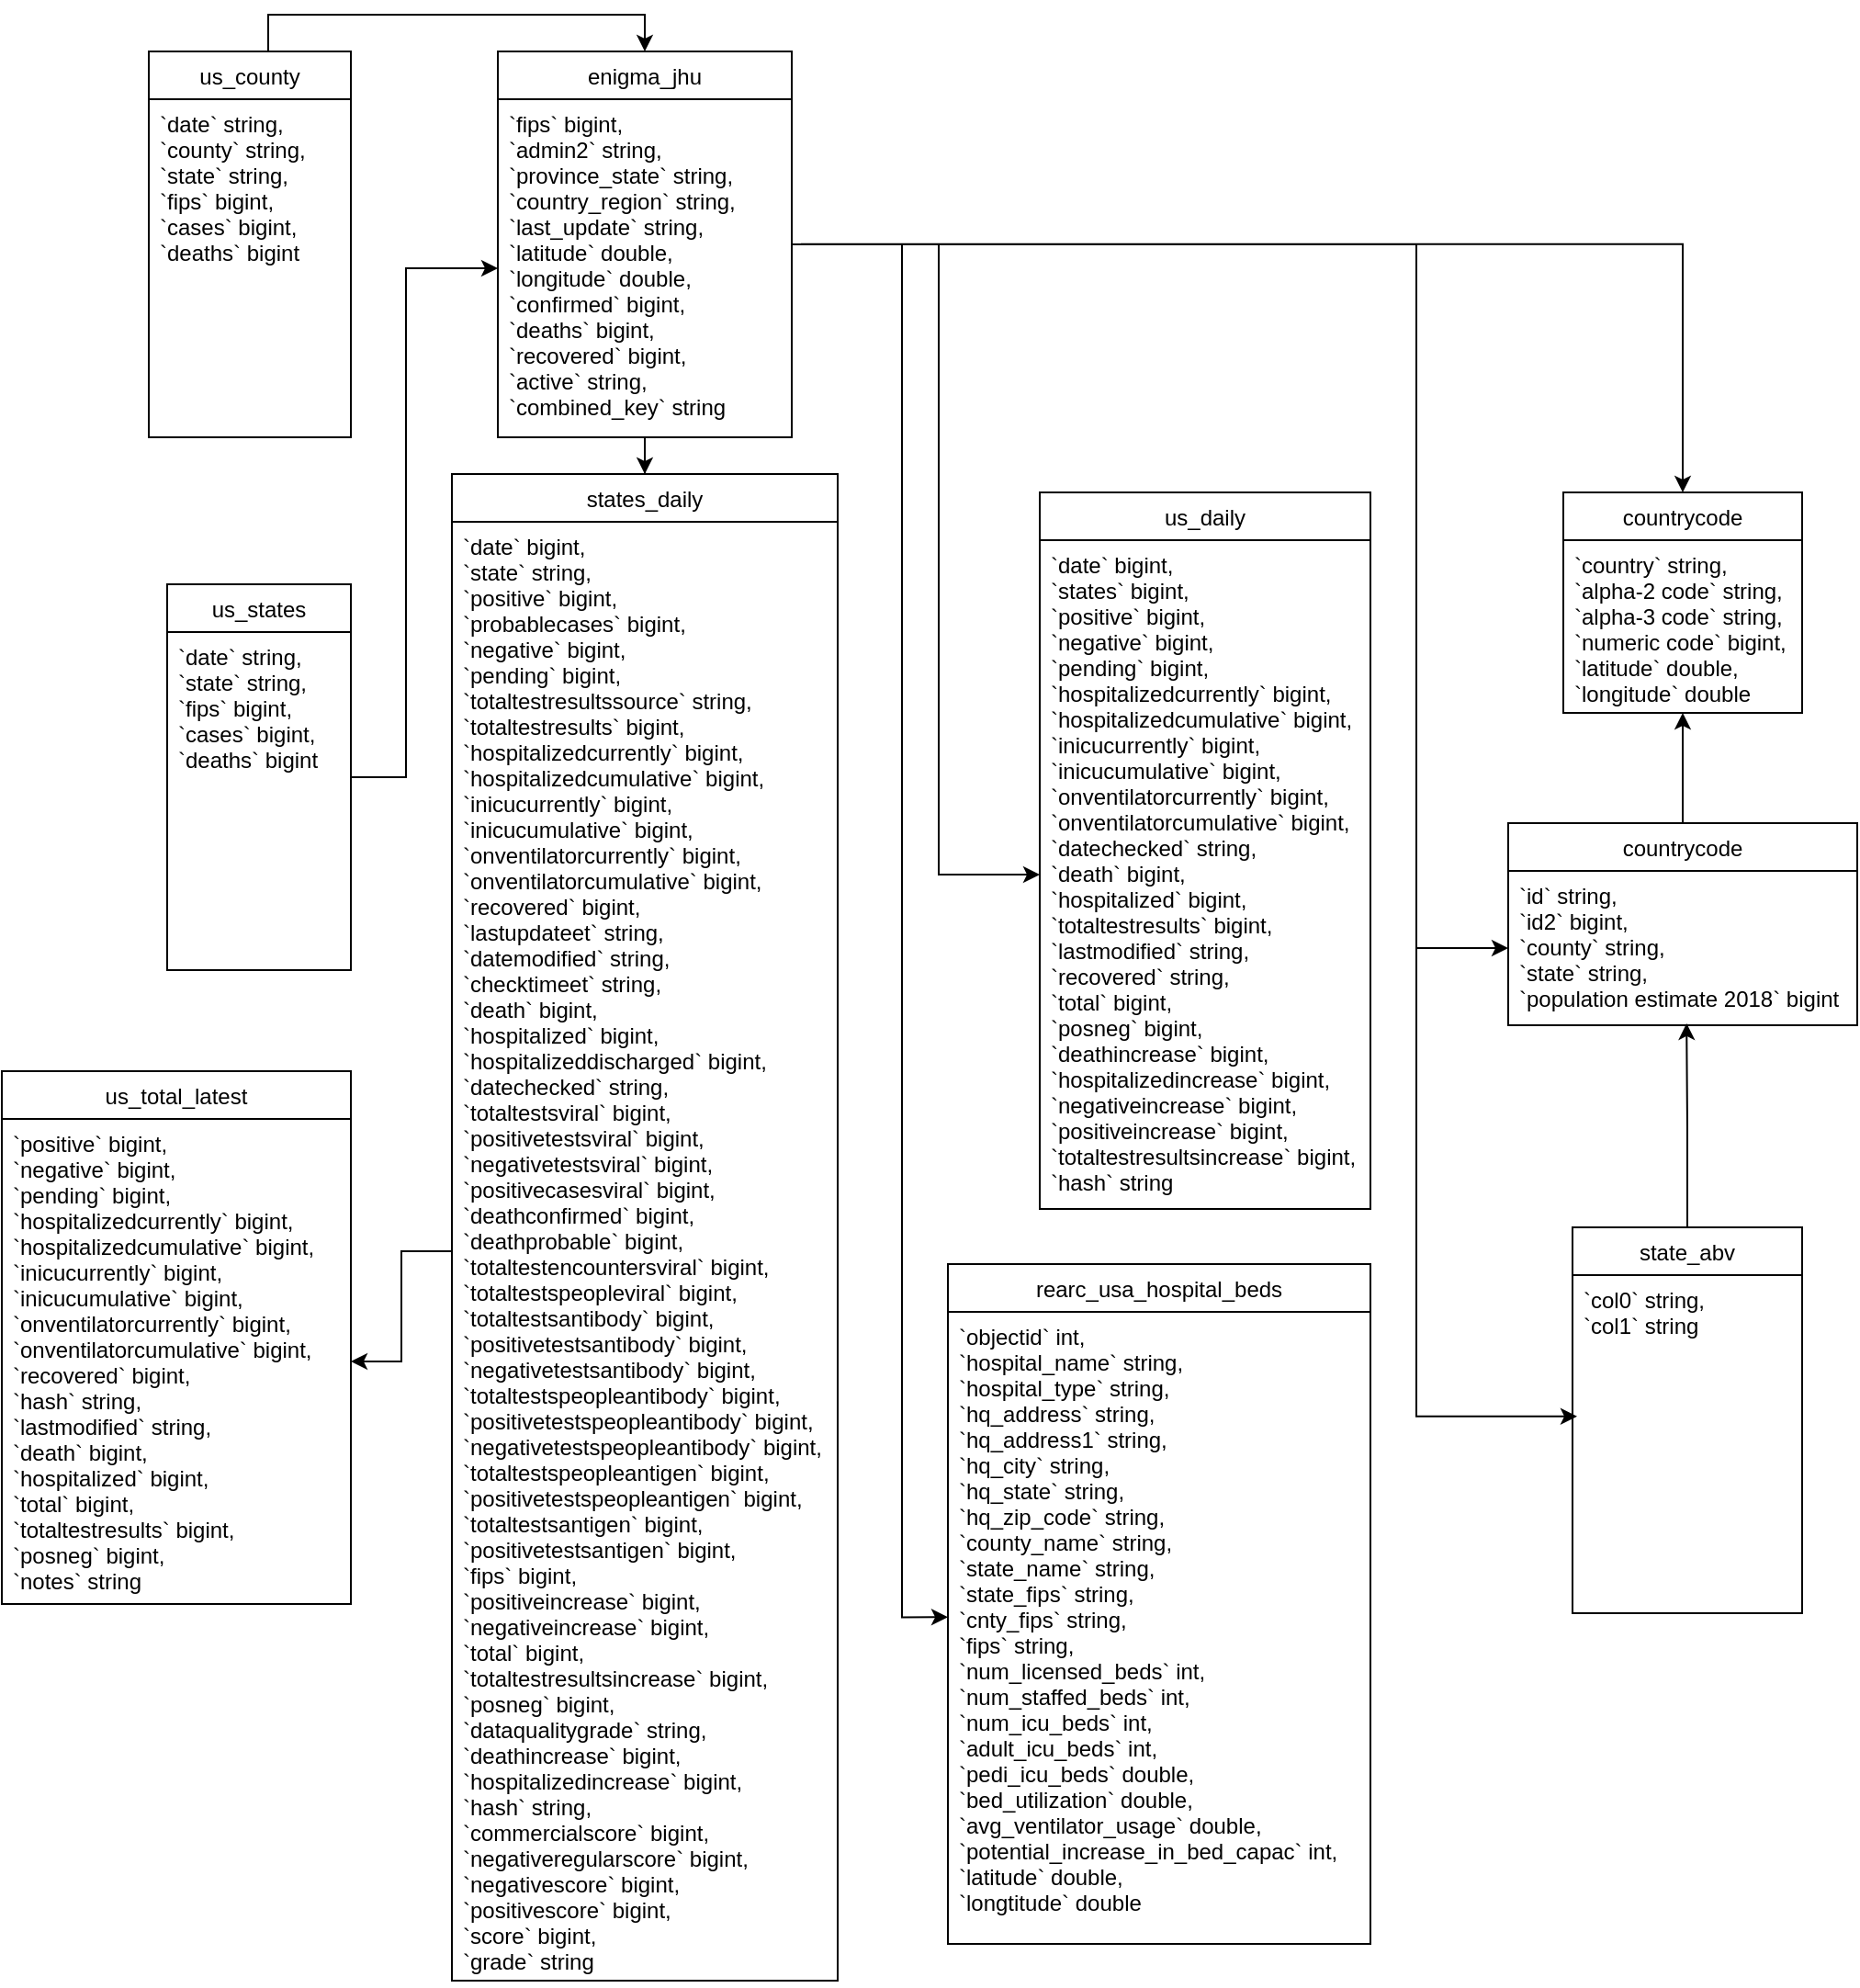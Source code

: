 <mxfile version="20.6.2" type="device"><diagram id="BjGFNOHSr_rxeLEhCEKQ" name="Page-1"><mxGraphModel dx="2374" dy="1089" grid="1" gridSize="10" guides="1" tooltips="1" connect="1" arrows="1" fold="1" page="1" pageScale="1" pageWidth="1654" pageHeight="1169" math="0" shadow="0"><root><mxCell id="0"/><mxCell id="1" parent="0"/><mxCell id="6HbcItNXd940tnf-YmeH-55" style="edgeStyle=orthogonalEdgeStyle;rounded=0;orthogonalLoop=1;jettySize=auto;html=1;entryX=0.5;entryY=0;entryDx=0;entryDy=0;" edge="1" parent="1" source="6HbcItNXd940tnf-YmeH-1" target="6HbcItNXd940tnf-YmeH-43"><mxGeometry relative="1" as="geometry"/></mxCell><mxCell id="6HbcItNXd940tnf-YmeH-58" style="edgeStyle=orthogonalEdgeStyle;rounded=0;orthogonalLoop=1;jettySize=auto;html=1;entryX=0;entryY=0.5;entryDx=0;entryDy=0;" edge="1" parent="1" source="6HbcItNXd940tnf-YmeH-1" target="6HbcItNXd940tnf-YmeH-48"><mxGeometry relative="1" as="geometry"><Array as="points"><mxPoint x="530" y="140"/><mxPoint x="530" y="483"/></Array></mxGeometry></mxCell><mxCell id="6HbcItNXd940tnf-YmeH-62" style="edgeStyle=orthogonalEdgeStyle;rounded=0;orthogonalLoop=1;jettySize=auto;html=1;entryX=0.5;entryY=0;entryDx=0;entryDy=0;exitX=1.031;exitY=0.429;exitDx=0;exitDy=0;exitPerimeter=0;" edge="1" parent="1" source="6HbcItNXd940tnf-YmeH-2" target="6HbcItNXd940tnf-YmeH-32"><mxGeometry relative="1" as="geometry"><Array as="points"><mxPoint x="935" y="140"/></Array></mxGeometry></mxCell><mxCell id="6HbcItNXd940tnf-YmeH-65" style="edgeStyle=orthogonalEdgeStyle;rounded=0;orthogonalLoop=1;jettySize=auto;html=1;entryX=0;entryY=0.5;entryDx=0;entryDy=0;" edge="1" parent="1" source="6HbcItNXd940tnf-YmeH-1" target="6HbcItNXd940tnf-YmeH-35"><mxGeometry relative="1" as="geometry"><Array as="points"><mxPoint x="790" y="140"/><mxPoint x="790" y="523"/></Array></mxGeometry></mxCell><mxCell id="6HbcItNXd940tnf-YmeH-66" style="edgeStyle=orthogonalEdgeStyle;rounded=0;orthogonalLoop=1;jettySize=auto;html=1;entryX=0.02;entryY=0.418;entryDx=0;entryDy=0;entryPerimeter=0;" edge="1" parent="1" source="6HbcItNXd940tnf-YmeH-1" target="6HbcItNXd940tnf-YmeH-42"><mxGeometry relative="1" as="geometry"><Array as="points"><mxPoint x="790" y="140"/><mxPoint x="790" y="778"/></Array></mxGeometry></mxCell><mxCell id="6HbcItNXd940tnf-YmeH-67" style="edgeStyle=orthogonalEdgeStyle;rounded=0;orthogonalLoop=1;jettySize=auto;html=1;entryX=0;entryY=0.483;entryDx=0;entryDy=0;entryPerimeter=0;" edge="1" parent="1" source="6HbcItNXd940tnf-YmeH-1" target="6HbcItNXd940tnf-YmeH-39"><mxGeometry relative="1" as="geometry"><Array as="points"><mxPoint x="510" y="140"/><mxPoint x="510" y="887"/></Array></mxGeometry></mxCell><mxCell id="6HbcItNXd940tnf-YmeH-1" value="enigma_jhu" style="swimlane;fontStyle=0;childLayout=stackLayout;horizontal=1;startSize=26;fillColor=none;horizontalStack=0;resizeParent=1;resizeParentMax=0;resizeLast=0;collapsible=1;marginBottom=0;" vertex="1" parent="1"><mxGeometry x="290" y="35" width="160" height="210" as="geometry"/></mxCell><mxCell id="6HbcItNXd940tnf-YmeH-2" value="`fips` bigint, &#10;  `admin2` string, &#10;  `province_state` string, &#10;  `country_region` string, &#10;  `last_update` string, &#10;  `latitude` double, &#10;  `longitude` double, &#10;  `confirmed` bigint, &#10;  `deaths` bigint, &#10;  `recovered` bigint, &#10;  `active` string, &#10;  `combined_key` string" style="text;strokeColor=none;fillColor=none;align=left;verticalAlign=top;spacingLeft=4;spacingRight=4;overflow=hidden;rotatable=0;points=[[0,0.5],[1,0.5]];portConstraint=eastwest;" vertex="1" parent="6HbcItNXd940tnf-YmeH-1"><mxGeometry y="26" width="160" height="184" as="geometry"/></mxCell><mxCell id="6HbcItNXd940tnf-YmeH-32" value="countrycode" style="swimlane;fontStyle=0;childLayout=stackLayout;horizontal=1;startSize=26;fillColor=none;horizontalStack=0;resizeParent=1;resizeParentMax=0;resizeLast=0;collapsible=1;marginBottom=0;" vertex="1" parent="1"><mxGeometry x="870" y="275" width="130" height="120" as="geometry"/></mxCell><mxCell id="6HbcItNXd940tnf-YmeH-33" value="`country` string, &#10;  `alpha-2 code` string, &#10;  `alpha-3 code` string, &#10;  `numeric code` bigint, &#10;  `latitude` double, &#10;  `longitude` double" style="text;strokeColor=none;fillColor=none;align=left;verticalAlign=top;spacingLeft=4;spacingRight=4;overflow=hidden;rotatable=0;points=[[0,0.5],[1,0.5]];portConstraint=eastwest;" vertex="1" parent="6HbcItNXd940tnf-YmeH-32"><mxGeometry y="26" width="130" height="94" as="geometry"/></mxCell><mxCell id="6HbcItNXd940tnf-YmeH-63" style="edgeStyle=orthogonalEdgeStyle;rounded=0;orthogonalLoop=1;jettySize=auto;html=1;entryX=0.5;entryY=1;entryDx=0;entryDy=0;entryPerimeter=0;" edge="1" parent="1" source="6HbcItNXd940tnf-YmeH-34" target="6HbcItNXd940tnf-YmeH-33"><mxGeometry relative="1" as="geometry"/></mxCell><mxCell id="6HbcItNXd940tnf-YmeH-34" value="countrycode" style="swimlane;fontStyle=0;childLayout=stackLayout;horizontal=1;startSize=26;fillColor=none;horizontalStack=0;resizeParent=1;resizeParentMax=0;resizeLast=0;collapsible=1;marginBottom=0;" vertex="1" parent="1"><mxGeometry x="840" y="455" width="190" height="110" as="geometry"/></mxCell><mxCell id="6HbcItNXd940tnf-YmeH-35" value="`id` string, &#10;  `id2` bigint, &#10;  `county` string, &#10;  `state` string, &#10;  `population estimate 2018` bigint" style="text;strokeColor=none;fillColor=none;align=left;verticalAlign=top;spacingLeft=4;spacingRight=4;overflow=hidden;rotatable=0;points=[[0,0.5],[1,0.5]];portConstraint=eastwest;" vertex="1" parent="6HbcItNXd940tnf-YmeH-34"><mxGeometry y="26" width="190" height="84" as="geometry"/></mxCell><mxCell id="6HbcItNXd940tnf-YmeH-38" value="rearc_usa_hospital_beds" style="swimlane;fontStyle=0;childLayout=stackLayout;horizontal=1;startSize=26;fillColor=none;horizontalStack=0;resizeParent=1;resizeParentMax=0;resizeLast=0;collapsible=1;marginBottom=0;" vertex="1" parent="1"><mxGeometry x="535" y="695" width="230" height="370" as="geometry"/></mxCell><mxCell id="6HbcItNXd940tnf-YmeH-39" value="`objectid` int, &#10;  `hospital_name` string, &#10;  `hospital_type` string, &#10;  `hq_address` string, &#10;  `hq_address1` string, &#10;  `hq_city` string, &#10;  `hq_state` string, &#10;  `hq_zip_code` string, &#10;  `county_name` string, &#10;  `state_name` string, &#10;  `state_fips` string, &#10;  `cnty_fips` string, &#10;  `fips` string, &#10;  `num_licensed_beds` int, &#10;  `num_staffed_beds` int, &#10;  `num_icu_beds` int, &#10;  `adult_icu_beds` int, &#10;  `pedi_icu_beds` double, &#10;  `bed_utilization` double, &#10;  `avg_ventilator_usage` double, &#10;  `potential_increase_in_bed_capac` int, &#10;  `latitude` double, &#10;  `longtitude` double" style="text;strokeColor=none;fillColor=none;align=left;verticalAlign=top;spacingLeft=4;spacingRight=4;overflow=hidden;rotatable=0;points=[[0,0.5],[1,0.5]];portConstraint=eastwest;" vertex="1" parent="6HbcItNXd940tnf-YmeH-38"><mxGeometry y="26" width="230" height="344" as="geometry"/></mxCell><mxCell id="6HbcItNXd940tnf-YmeH-64" style="edgeStyle=orthogonalEdgeStyle;rounded=0;orthogonalLoop=1;jettySize=auto;html=1;entryX=0.511;entryY=0.988;entryDx=0;entryDy=0;entryPerimeter=0;" edge="1" parent="1" source="6HbcItNXd940tnf-YmeH-41" target="6HbcItNXd940tnf-YmeH-35"><mxGeometry relative="1" as="geometry"/></mxCell><mxCell id="6HbcItNXd940tnf-YmeH-41" value="state_abv" style="swimlane;fontStyle=0;childLayout=stackLayout;horizontal=1;startSize=26;fillColor=none;horizontalStack=0;resizeParent=1;resizeParentMax=0;resizeLast=0;collapsible=1;marginBottom=0;" vertex="1" parent="1"><mxGeometry x="875" y="675" width="125" height="210" as="geometry"/></mxCell><mxCell id="6HbcItNXd940tnf-YmeH-42" value="  `col0` string, &#10;  `col1` string" style="text;strokeColor=none;fillColor=none;align=left;verticalAlign=top;spacingLeft=4;spacingRight=4;overflow=hidden;rotatable=0;points=[[0,0.5],[1,0.5]];portConstraint=eastwest;" vertex="1" parent="6HbcItNXd940tnf-YmeH-41"><mxGeometry y="26" width="125" height="184" as="geometry"/></mxCell><mxCell id="6HbcItNXd940tnf-YmeH-43" value="states_daily" style="swimlane;fontStyle=0;childLayout=stackLayout;horizontal=1;startSize=26;fillColor=none;horizontalStack=0;resizeParent=1;resizeParentMax=0;resizeLast=0;collapsible=1;marginBottom=0;" vertex="1" parent="1"><mxGeometry x="265" y="265" width="210" height="820" as="geometry"/></mxCell><mxCell id="6HbcItNXd940tnf-YmeH-44" value="  `date` bigint, &#10;  `state` string, &#10;  `positive` bigint, &#10;  `probablecases` bigint, &#10;  `negative` bigint, &#10;  `pending` bigint, &#10;  `totaltestresultssource` string, &#10;  `totaltestresults` bigint, &#10;  `hospitalizedcurrently` bigint, &#10;  `hospitalizedcumulative` bigint, &#10;  `inicucurrently` bigint, &#10;  `inicucumulative` bigint, &#10;  `onventilatorcurrently` bigint, &#10;  `onventilatorcumulative` bigint, &#10;  `recovered` bigint, &#10;  `lastupdateet` string, &#10;  `datemodified` string, &#10;  `checktimeet` string, &#10;  `death` bigint, &#10;  `hospitalized` bigint, &#10;  `hospitalizeddischarged` bigint, &#10;  `datechecked` string, &#10;  `totaltestsviral` bigint, &#10;  `positivetestsviral` bigint, &#10;  `negativetestsviral` bigint, &#10;  `positivecasesviral` bigint, &#10;  `deathconfirmed` bigint, &#10;  `deathprobable` bigint, &#10;  `totaltestencountersviral` bigint, &#10;  `totaltestspeopleviral` bigint, &#10;  `totaltestsantibody` bigint, &#10;  `positivetestsantibody` bigint, &#10;  `negativetestsantibody` bigint, &#10;  `totaltestspeopleantibody` bigint, &#10;  `positivetestspeopleantibody` bigint, &#10;  `negativetestspeopleantibody` bigint, &#10;  `totaltestspeopleantigen` bigint, &#10;  `positivetestspeopleantigen` bigint, &#10;  `totaltestsantigen` bigint, &#10;  `positivetestsantigen` bigint, &#10;  `fips` bigint, &#10;  `positiveincrease` bigint, &#10;  `negativeincrease` bigint, &#10;  `total` bigint, &#10;  `totaltestresultsincrease` bigint, &#10;  `posneg` bigint, &#10;  `dataqualitygrade` string, &#10;  `deathincrease` bigint, &#10;  `hospitalizedincrease` bigint, &#10;  `hash` string, &#10;  `commercialscore` bigint, &#10;  `negativeregularscore` bigint, &#10;  `negativescore` bigint, &#10;  `positivescore` bigint, &#10;  `score` bigint, &#10;  `grade` string" style="text;strokeColor=none;fillColor=none;align=left;verticalAlign=top;spacingLeft=4;spacingRight=4;overflow=hidden;rotatable=0;points=[[0,0.5],[1,0.5]];portConstraint=eastwest;" vertex="1" parent="6HbcItNXd940tnf-YmeH-43"><mxGeometry y="26" width="210" height="794" as="geometry"/></mxCell><mxCell id="6HbcItNXd940tnf-YmeH-56" style="edgeStyle=orthogonalEdgeStyle;rounded=0;orthogonalLoop=1;jettySize=auto;html=1;entryX=0.5;entryY=0;entryDx=0;entryDy=0;" edge="1" parent="1" source="6HbcItNXd940tnf-YmeH-45" target="6HbcItNXd940tnf-YmeH-1"><mxGeometry relative="1" as="geometry"><Array as="points"><mxPoint x="165" y="15"/><mxPoint x="370" y="15"/></Array></mxGeometry></mxCell><mxCell id="6HbcItNXd940tnf-YmeH-45" value="us_county" style="swimlane;fontStyle=0;childLayout=stackLayout;horizontal=1;startSize=26;fillColor=none;horizontalStack=0;resizeParent=1;resizeParentMax=0;resizeLast=0;collapsible=1;marginBottom=0;" vertex="1" parent="1"><mxGeometry x="100" y="35" width="110" height="210" as="geometry"/></mxCell><mxCell id="6HbcItNXd940tnf-YmeH-46" value="  `date` string, &#10;  `county` string, &#10;  `state` string, &#10;  `fips` bigint, &#10;  `cases` bigint, &#10;  `deaths` bigint" style="text;strokeColor=none;fillColor=none;align=left;verticalAlign=top;spacingLeft=4;spacingRight=4;overflow=hidden;rotatable=0;points=[[0,0.5],[1,0.5]];portConstraint=eastwest;" vertex="1" parent="6HbcItNXd940tnf-YmeH-45"><mxGeometry y="26" width="110" height="184" as="geometry"/></mxCell><mxCell id="6HbcItNXd940tnf-YmeH-47" value="us_daily" style="swimlane;fontStyle=0;childLayout=stackLayout;horizontal=1;startSize=26;fillColor=none;horizontalStack=0;resizeParent=1;resizeParentMax=0;resizeLast=0;collapsible=1;marginBottom=0;" vertex="1" parent="1"><mxGeometry x="585" y="275" width="180" height="390" as="geometry"/></mxCell><mxCell id="6HbcItNXd940tnf-YmeH-48" value="  `date` bigint, &#10;  `states` bigint, &#10;  `positive` bigint, &#10;  `negative` bigint, &#10;  `pending` bigint, &#10;  `hospitalizedcurrently` bigint, &#10;  `hospitalizedcumulative` bigint, &#10;  `inicucurrently` bigint, &#10;  `inicucumulative` bigint, &#10;  `onventilatorcurrently` bigint, &#10;  `onventilatorcumulative` bigint, &#10;  `datechecked` string, &#10;  `death` bigint, &#10;  `hospitalized` bigint, &#10;  `totaltestresults` bigint, &#10;  `lastmodified` string, &#10;  `recovered` string, &#10;  `total` bigint, &#10;  `posneg` bigint, &#10;  `deathincrease` bigint, &#10;  `hospitalizedincrease` bigint, &#10;  `negativeincrease` bigint, &#10;  `positiveincrease` bigint, &#10;  `totaltestresultsincrease` bigint, &#10;  `hash` string" style="text;strokeColor=none;fillColor=none;align=left;verticalAlign=top;spacingLeft=4;spacingRight=4;overflow=hidden;rotatable=0;points=[[0,0.5],[1,0.5]];portConstraint=eastwest;" vertex="1" parent="6HbcItNXd940tnf-YmeH-47"><mxGeometry y="26" width="180" height="364" as="geometry"/></mxCell><mxCell id="6HbcItNXd940tnf-YmeH-57" style="edgeStyle=orthogonalEdgeStyle;rounded=0;orthogonalLoop=1;jettySize=auto;html=1;entryX=0;entryY=0.5;entryDx=0;entryDy=0;" edge="1" parent="1" source="6HbcItNXd940tnf-YmeH-49" target="6HbcItNXd940tnf-YmeH-2"><mxGeometry relative="1" as="geometry"><Array as="points"><mxPoint x="240" y="430"/><mxPoint x="240" y="153"/></Array></mxGeometry></mxCell><mxCell id="6HbcItNXd940tnf-YmeH-49" value="us_states" style="swimlane;fontStyle=0;childLayout=stackLayout;horizontal=1;startSize=26;fillColor=none;horizontalStack=0;resizeParent=1;resizeParentMax=0;resizeLast=0;collapsible=1;marginBottom=0;" vertex="1" parent="1"><mxGeometry x="110" y="325" width="100" height="210" as="geometry"/></mxCell><mxCell id="6HbcItNXd940tnf-YmeH-50" value="  `date` string, &#10;  `state` string, &#10;  `fips` bigint, &#10;  `cases` bigint, &#10;  `deaths` bigint" style="text;strokeColor=none;fillColor=none;align=left;verticalAlign=top;spacingLeft=4;spacingRight=4;overflow=hidden;rotatable=0;points=[[0,0.5],[1,0.5]];portConstraint=eastwest;" vertex="1" parent="6HbcItNXd940tnf-YmeH-49"><mxGeometry y="26" width="100" height="184" as="geometry"/></mxCell><mxCell id="6HbcItNXd940tnf-YmeH-51" value="us_total_latest" style="swimlane;fontStyle=0;childLayout=stackLayout;horizontal=1;startSize=26;fillColor=none;horizontalStack=0;resizeParent=1;resizeParentMax=0;resizeLast=0;collapsible=1;marginBottom=0;" vertex="1" parent="1"><mxGeometry x="20" y="590" width="190" height="290" as="geometry"/></mxCell><mxCell id="6HbcItNXd940tnf-YmeH-52" value="  `positive` bigint, &#10;  `negative` bigint, &#10;  `pending` bigint, &#10;  `hospitalizedcurrently` bigint, &#10;  `hospitalizedcumulative` bigint, &#10;  `inicucurrently` bigint, &#10;  `inicucumulative` bigint, &#10;  `onventilatorcurrently` bigint, &#10;  `onventilatorcumulative` bigint, &#10;  `recovered` bigint, &#10;  `hash` string, &#10;  `lastmodified` string, &#10;  `death` bigint, &#10;  `hospitalized` bigint, &#10;  `total` bigint, &#10;  `totaltestresults` bigint, &#10;  `posneg` bigint, &#10;  `notes` string" style="text;strokeColor=none;fillColor=none;align=left;verticalAlign=top;spacingLeft=4;spacingRight=4;overflow=hidden;rotatable=0;points=[[0,0.5],[1,0.5]];portConstraint=eastwest;" vertex="1" parent="6HbcItNXd940tnf-YmeH-51"><mxGeometry y="26" width="190" height="264" as="geometry"/></mxCell><mxCell id="6HbcItNXd940tnf-YmeH-73" style="edgeStyle=orthogonalEdgeStyle;rounded=0;orthogonalLoop=1;jettySize=auto;html=1;" edge="1" parent="1" source="6HbcItNXd940tnf-YmeH-44" target="6HbcItNXd940tnf-YmeH-52"><mxGeometry relative="1" as="geometry"/></mxCell></root></mxGraphModel></diagram></mxfile>